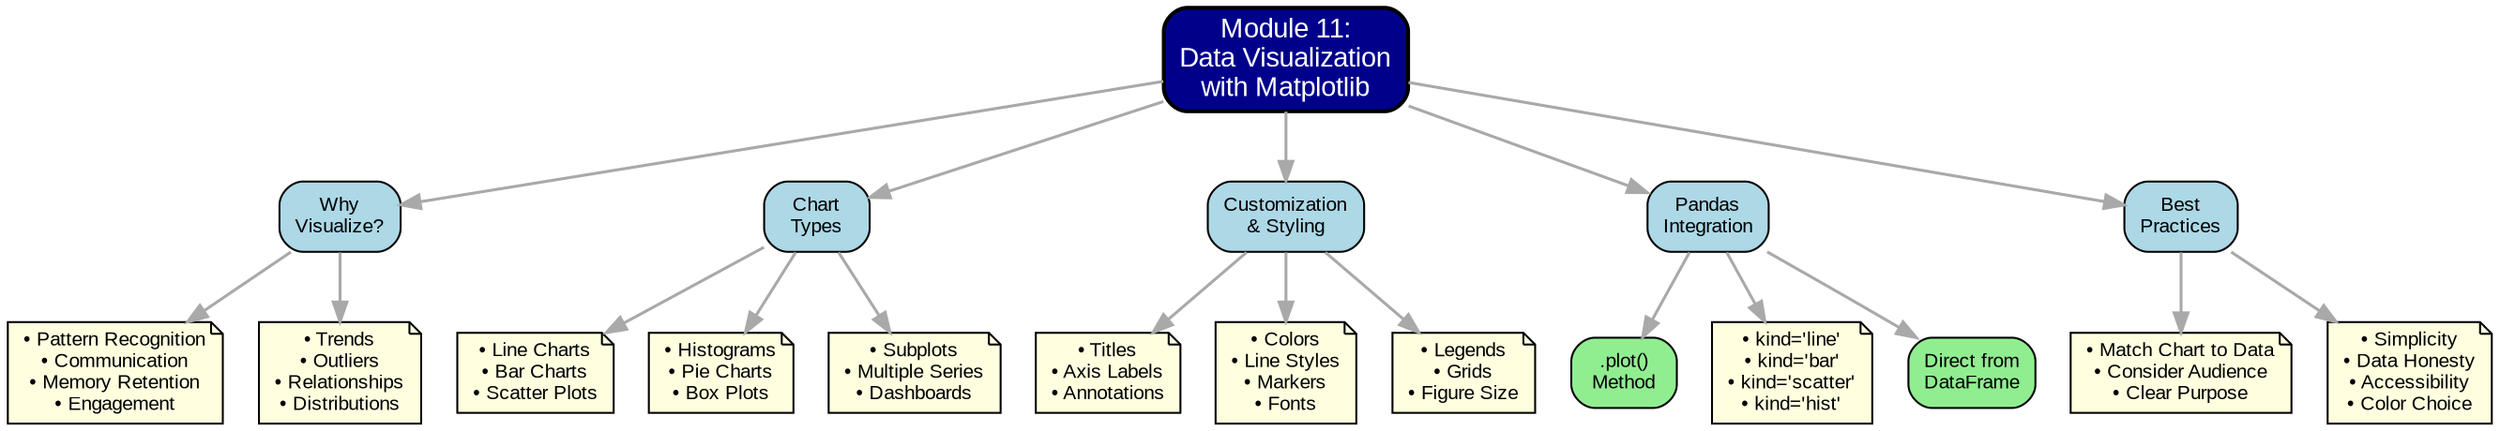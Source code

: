 digraph Module11_MindMap {
    rankdir=TB;
    node [shape=box, style="rounded,filled", fillcolor=lightblue, fontname="Arial", fontsize=10];
    edge [color=darkgray, penwidth=1.5];
    
    // Central node
    central [label="Module 11:\nData Visualization\nwith Matplotlib", fillcolor=darkblue, fontcolor=white, fontsize=14, penwidth=2];
    
    // Main branches
    why [label="Why\nVisualize?", fillcolor=lightblue];
    charts [label="Chart\nTypes", fillcolor=lightblue];
    custom [label="Customization\n& Styling", fillcolor=lightblue];
    pandas [label="Pandas\nIntegration", fillcolor=lightblue];
    best [label="Best\nPractices", fillcolor=lightblue];
    
    // Sub-branches for Why Visualize
    why_benefits [label="• Pattern Recognition\n• Communication\n• Memory Retention\n• Engagement", shape=note, fillcolor=lightyellow];
    why_insights [label="• Trends\n• Outliers\n• Relationships\n• Distributions", shape=note, fillcolor=lightyellow];
    
    // Sub-branches for Chart Types
    basic_charts [label="• Line Charts\n• Bar Charts\n• Scatter Plots", shape=note, fillcolor=lightyellow];
    dist_charts [label="• Histograms\n• Pie Charts\n• Box Plots", shape=note, fillcolor=lightyellow];
    multi_charts [label="• Subplots\n• Multiple Series\n• Dashboards", shape=note, fillcolor=lightyellow];
    
    // Sub-branches for Customization
    labels_titles [label="• Titles\n• Axis Labels\n• Annotations", shape=note, fillcolor=lightyellow];
    styling [label="• Colors\n• Line Styles\n• Markers\n• Fonts", shape=note, fillcolor=lightyellow];
    elements [label="• Legends\n• Grids\n• Figure Size", shape=note, fillcolor=lightyellow];
    
    // Sub-branches for Pandas Integration
    plot_method [label=".plot()\nMethod", fillcolor=lightgreen];
    plot_types [label="• kind='line'\n• kind='bar'\n• kind='scatter'\n• kind='hist'", shape=note, fillcolor=lightyellow];
    convenience [label="Direct from\nDataFrame", fillcolor=lightgreen];
    
    // Sub-branches for Best Practices
    chart_selection [label="• Match Chart to Data\n• Consider Audience\n• Clear Purpose", shape=note, fillcolor=lightyellow];
    design_principles [label="• Simplicity\n• Data Honesty\n• Accessibility\n• Color Choice", shape=note, fillcolor=lightyellow];
    
    // Connections
    central -> {why charts custom pandas best};
    why -> {why_benefits why_insights};
    charts -> {basic_charts dist_charts multi_charts};
    custom -> {labels_titles styling elements};
    pandas -> {plot_method plot_types convenience};
    best -> {chart_selection design_principles};
}